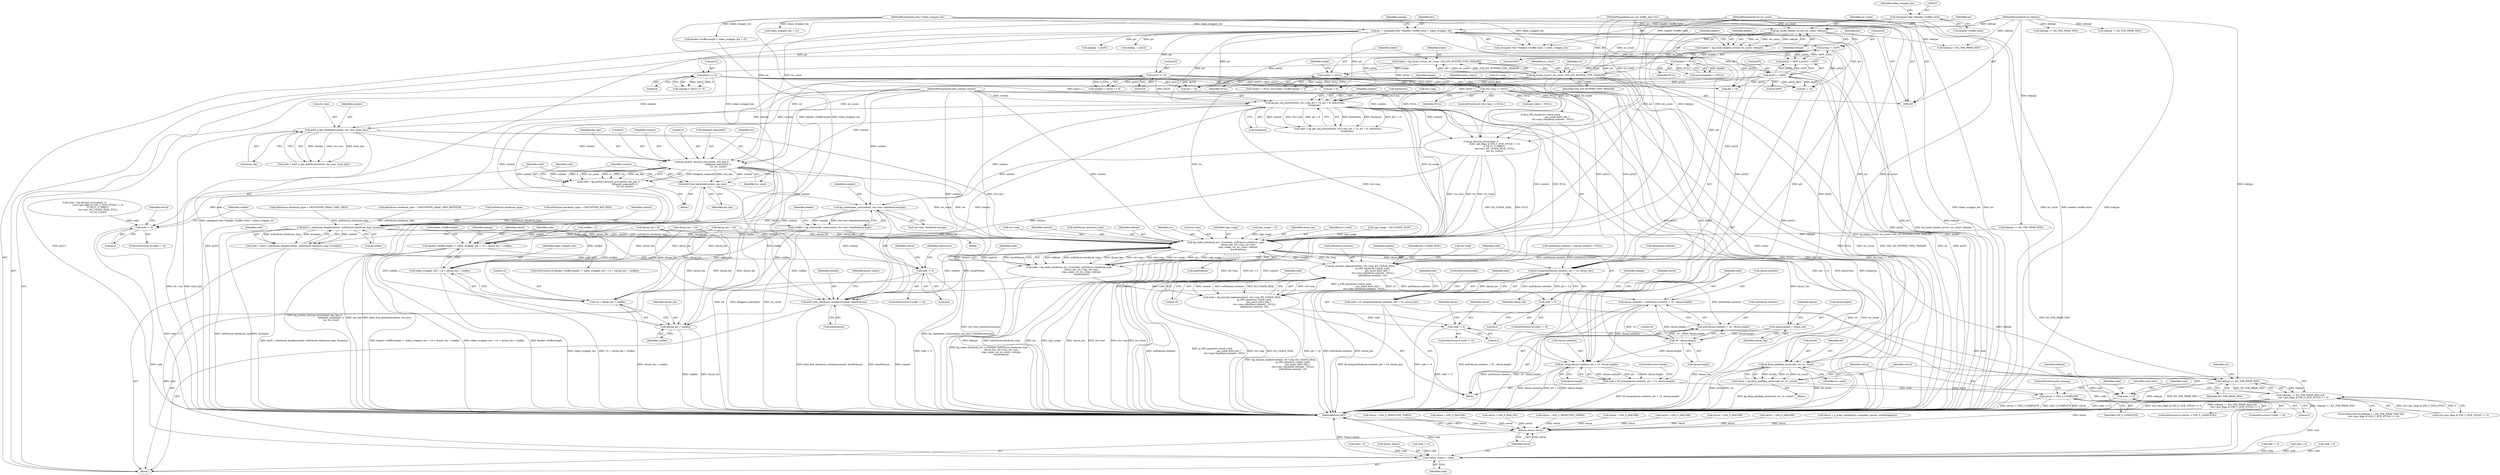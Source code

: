 digraph "0_krb5_e6ae703ae597d798e310368d52b8f38ee11c6a73_0@API" {
"1000498" [label="(Call,kg_arcfour_docrypt_iov(context, enc_key, 0,\n                                              &bigend_seqnum[0], 4,\n                                              iov, iov_count))"];
"1000454" [label="(Call,krb5_k_key_keyblock(context, ctx->enc, &enc_key))"];
"1000403" [label="(Call,kg_get_seq_num(context, ctx->seq, ptr + 14, ptr + 6, &direction,\n                          &seqnum))"];
"1000110" [label="(MethodParameterIn,krb5_context context)"];
"1000200" [label="(Call,ctx->seq == NULL)"];
"1000180" [label="(Call,trailer != NULL)"];
"1000172" [label="(Call,trailer = kg_locate_iov(iov, iov_count, GSS_IOV_BUFFER_TYPE_TRAILER))"];
"1000174" [label="(Call,kg_locate_iov(iov, iov_count, GSS_IOV_BUFFER_TYPE_TRAILER))"];
"1000164" [label="(Call,kg_locate_header_iov(iov, iov_count, toktype))"];
"1000113" [label="(MethodParameterIn,gss_iov_buffer_desc *iov)"];
"1000114" [label="(MethodParameterIn,int iov_count)"];
"1000118" [label="(MethodParameterIn,int toktype)"];
"1000169" [label="(Call,header != NULL)"];
"1000162" [label="(Call,header = kg_locate_header_iov(iov, iov_count, toktype))"];
"1000247" [label="(Call,ptr[1] << 8)"];
"1000229" [label="(Call,ptr = (unsigned char *)header->buffer.value + token_wrapper_len)"];
"1000232" [label="(Call,(unsigned char *)header->buffer.value)"];
"1000115" [label="(MethodParameterIn,size_t token_wrapper_len)"];
"1000259" [label="(Call,ptr[3] << 8)"];
"1000266" [label="(Call,ptr[4] != 0xFF)"];
"1000271" [label="(Call,ptr[5] != 0xFF)"];
"1000496" [label="(Call,code = kg_arcfour_docrypt_iov(context, enc_key, 0,\n                                              &bigend_seqnum[0], 4,\n                                              iov, iov_count))"];
"1000536" [label="(Call,code != 0)"];
"1000848" [label="(Call,*minor_status = code)"];
"1000509" [label="(Call,krb5_free_keyblock(context, enc_key))"];
"1000546" [label="(Call,kg_confounder_size(context, ctx->enc->keyblock.enctype))"];
"1000544" [label="(Call,conflen = kg_confounder_size(context, ctx->enc->keyblock.enctype))"];
"1000556" [label="(Call,header->buffer.length != token_wrapper_len + 14 + cksum_len + conflen)"];
"1000562" [label="(Call,token_wrapper_len + 14 + cksum_len + conflen)"];
"1000564" [label="(Call,14 + cksum_len + conflen)"];
"1000566" [label="(Call,cksum_len + conflen)"];
"1000605" [label="(Call,krb5_c_checksum_length(context, md5cksum.checksum_type, &sumlen))"];
"1000603" [label="(Call,code = krb5_c_checksum_length(context, md5cksum.checksum_type, &sumlen))"];
"1000613" [label="(Call,code != 0)"];
"1000628" [label="(Call,kg_make_checksum_iov_v1(context, md5cksum.checksum_type,\n                                   cksum_len, ctx->seq, ctx->enc,\n                                   sign_usage, iov, iov_count, toktype,\n                                   &md5cksum))"];
"1000626" [label="(Call,code = kg_make_checksum_iov_v1(context, md5cksum.checksum_type,\n                                   cksum_len, ctx->seq, ctx->enc,\n                                   sign_usage, iov, iov_count, toktype,\n                                   &md5cksum))"];
"1000647" [label="(Call,code != 0)"];
"1000662" [label="(Call,kg_encrypt_inplace(context, ctx->seq, KG_USAGE_SEAL,\n                                  (g_OID_equal(ctx->mech_used,\n                                               gss_mech_krb5_old) ?\n                                   ctx->seq->keyblock.contents : NULL),\n                                  md5cksum.contents, 16))"];
"1000660" [label="(Call,code = kg_encrypt_inplace(context, ctx->seq, KG_USAGE_SEAL,\n                                  (g_OID_equal(ctx->mech_used,\n                                               gss_mech_krb5_old) ?\n                                   ctx->seq->keyblock.contents : NULL),\n                                  md5cksum.contents, 16))"];
"1000687" [label="(Call,code != 0)"];
"1000700" [label="(Call,cksum.contents = md5cksum.contents + 16 - cksum.length)"];
"1000715" [label="(Call,k5_bcmp(cksum.contents, ptr + 14, cksum.length))"];
"1000713" [label="(Call,code = k5_bcmp(cksum.contents, ptr + 14, cksum.length))"];
"1000749" [label="(Call,code != 0)"];
"1000704" [label="(Call,md5cksum.contents + 16 - cksum.length)"];
"1000844" [label="(Call,krb5_free_checksum_contents(context, &md5cksum))"];
"1000695" [label="(Call,cksum.length = cksum_len)"];
"1000708" [label="(Call,16 - cksum.length)"];
"1000730" [label="(Call,k5_bcmp(md5cksum.contents, ptr + 14, cksum_len))"];
"1000728" [label="(Call,code = k5_bcmp(md5cksum.contents, ptr + 14, cksum_len))"];
"1000762" [label="(Call,toktype == KG_TOK_WRAP_MSG)"];
"1000761" [label="(Call,toktype == KG_TOK_WRAP_MSG &&\n        (ctx->gss_flags & GSS_C_DCE_STYLE) == 0)"];
"1000775" [label="(Call,kg_fixup_padding_iov(&code, iov, iov_count))"];
"1000773" [label="(Call,retval = kg_fixup_padding_iov(&code, iov, iov_count))"];
"1000781" [label="(Call,retval != GSS_S_COMPLETE)"];
"1000852" [label="(Return,return retval;)"];
"1000204" [label="(Identifier,NULL)"];
"1000546" [label="(Call,kg_confounder_size(context, ctx->enc->keyblock.enctype))"];
"1000170" [label="(Identifier,header)"];
"1000257" [label="(Call,sealalg |= ptr[3] << 8)"];
"1000846" [label="(Call,&md5cksum)"];
"1000581" [label="(Call,md5cksum.checksum_type = CKSUMTYPE_RSA_MD5)"];
"1000696" [label="(Call,cksum.length)"];
"1000641" [label="(Identifier,iov)"];
"1000153" [label="(Call,md5cksum.contents = cksum.contents = NULL)"];
"1000756" [label="(Call,retval = GSS_S_BAD_SIG)"];
"1000180" [label="(Call,trailer != NULL)"];
"1000612" [label="(ControlStructure,if (code != 0))"];
"1000514" [label="(Call,code = kg_decrypt_iov(context, 0,\n                                      ((ctx->gss_flags & GSS_C_DCE_STYLE) != 0),\n                                      0 /*EC*/, 0 /*RRC*/,\n                                      ctx->enc, KG_USAGE_SEAL, NULL,\n                                      iov, iov_count))"];
"1000845" [label="(Identifier,context)"];
"1000765" [label="(Call,(ctx->gss_flags & GSS_C_DCE_STYLE) == 0)"];
"1000176" [label="(Identifier,iov_count)"];
"1000510" [label="(Identifier,context)"];
"1000419" [label="(Call,code != 0)"];
"1000768" [label="(Identifier,ctx)"];
"1000265" [label="(Call,ptr[4] != 0xFF || ptr[5] != 0xFF)"];
"1000637" [label="(Call,ctx->enc)"];
"1000851" [label="(Identifier,code)"];
"1000248" [label="(Call,ptr[1])"];
"1000536" [label="(Call,code != 0)"];
"1000373" [label="(Call,cksum_len = 8)"];
"1000697" [label="(Identifier,cksum)"];
"1000181" [label="(Identifier,trailer)"];
"1000844" [label="(Call,krb5_free_checksum_contents(context, &md5cksum))"];
"1000615" [label="(Literal,0)"];
"1000750" [label="(Identifier,code)"];
"1000507" [label="(Identifier,iov)"];
"1000610" [label="(Call,&sumlen)"];
"1000119" [label="(Block,)"];
"1000740" [label="(Call,code = 0)"];
"1000640" [label="(Identifier,sign_usage)"];
"1000263" [label="(Literal,8)"];
"1000511" [label="(Identifier,enc_key)"];
"1000445" [label="(Block,)"];
"1000613" [label="(Call,code != 0)"];
"1000497" [label="(Identifier,code)"];
"1000385" [label="(Call,cksum_len = 16)"];
"1000570" [label="(Call,retval = GSS_S_DEFECTIVE_TOKEN)"];
"1000266" [label="(Call,ptr[4] != 0xFF)"];
"1000603" [label="(Call,code = krb5_c_checksum_length(context, md5cksum.checksum_type, &sumlen))"];
"1000699" [label="(Identifier,cksum_len)"];
"1000380" [label="(Call,sign_usage = 15)"];
"1000285" [label="(Call,toktype != KG_TOK_WRAP_MSG)"];
"1000133" [label="(Call,conflen = 0)"];
"1000633" [label="(Identifier,cksum_len)"];
"1000213" [label="(Call,header->buffer.length < token_wrapper_len + 22)"];
"1000708" [label="(Call,16 - cksum.length)"];
"1000642" [label="(Identifier,iov_count)"];
"1000853" [label="(Identifier,retval)"];
"1000783" [label="(Identifier,GSS_S_COMPLETE)"];
"1000656" [label="(Identifier,signalg)"];
"1000165" [label="(Identifier,iov)"];
"1000239" [label="(Identifier,token_wrapper_len)"];
"1000555" [label="(ControlStructure,if (header->buffer.length != token_wrapper_len + 14 + cksum_len + conflen))"];
"1000500" [label="(Identifier,enc_key)"];
"1000749" [label="(Call,code != 0)"];
"1000567" [label="(Identifier,cksum_len)"];
"1000686" [label="(ControlStructure,if (code != 0))"];
"1000498" [label="(Call,kg_arcfour_docrypt_iov(context, enc_key, 0,\n                                              &bigend_seqnum[0], 4,\n                                              iov, iov_count))"];
"1000270" [label="(Literal,0xFF)"];
"1000537" [label="(Identifier,code)"];
"1000141" [label="(Call,sign_usage = KG_USAGE_SIGN)"];
"1000251" [label="(Literal,8)"];
"1000772" [label="(Block,)"];
"1000651" [label="(Call,retval = GSS_S_FAILURE)"];
"1000779" [label="(Identifier,iov_count)"];
"1000414" [label="(Call,&direction)"];
"1000216" [label="(Identifier,header)"];
"1000219" [label="(Call,token_wrapper_len + 22)"];
"1000562" [label="(Call,token_wrapper_len + 14 + cksum_len + conflen)"];
"1000710" [label="(Call,cksum.length)"];
"1000626" [label="(Call,code = kg_make_checksum_iov_v1(context, md5cksum.checksum_type,\n                                   cksum_len, ctx->seq, ctx->enc,\n                                   sign_usage, iov, iov_count, toktype,\n                                   &md5cksum))"];
"1000430" [label="(Call,toktype == KG_TOK_WRAP_MSG)"];
"1000623" [label="(Identifier,md5cksum)"];
"1000177" [label="(Identifier,GSS_IOV_BUFFER_TYPE_TRAILER)"];
"1000617" [label="(Call,retval = GSS_S_FAILURE)"];
"1000649" [label="(Literal,0)"];
"1000267" [label="(Call,ptr[4])"];
"1000691" [label="(Call,retval = GSS_S_FAILURE)"];
"1000456" [label="(Call,ctx->enc)"];
"1000784" [label="(ControlStructure,goto cleanup;)"];
"1000762" [label="(Call,toktype == KG_TOK_WRAP_MSG)"];
"1000404" [label="(Identifier,context)"];
"1000606" [label="(Identifier,context)"];
"1000540" [label="(Call,retval = GSS_S_FAILURE)"];
"1000544" [label="(Call,conflen = kg_confounder_size(context, ctx->enc->keyblock.enctype))"];
"1000754" [label="(Identifier,code)"];
"1000167" [label="(Identifier,toktype)"];
"1000688" [label="(Identifier,code)"];
"1000565" [label="(Literal,14)"];
"1000833" [label="(Call,retval = g_order_check(&ctx->seqstate, (gssint_uint64)seqnum))"];
"1000199" [label="(ControlStructure,if (ctx->seq == NULL))"];
"1000541" [label="(Identifier,retval)"];
"1000830" [label="(Call,code = 0)"];
"1000459" [label="(Call,&enc_key)"];
"1000667" [label="(Identifier,KG_USAGE_SEAL)"];
"1000548" [label="(Call,ctx->enc->keyblock.enctype)"];
"1000408" [label="(Call,ptr + 14)"];
"1000545" [label="(Identifier,conflen)"];
"1000563" [label="(Identifier,token_wrapper_len)"];
"1000501" [label="(Literal,0)"];
"1000403" [label="(Call,kg_get_seq_num(context, ctx->seq, ptr + 14, ptr + 6, &direction,\n                          &seqnum))"];
"1000646" [label="(ControlStructure,if (code != 0))"];
"1000652" [label="(Identifier,retval)"];
"1000700" [label="(Call,cksum.contents = md5cksum.contents + 16 - cksum.length)"];
"1000416" [label="(Call,&seqnum)"];
"1000761" [label="(Call,toktype == KG_TOK_WRAP_MSG &&\n        (ctx->gss_flags & GSS_C_DCE_STYLE) == 0)"];
"1000662" [label="(Call,kg_encrypt_inplace(context, ctx->seq, KG_USAGE_SEAL,\n                                  (g_OID_equal(ctx->mech_used,\n                                               gss_mech_krb5_old) ?\n                                   ctx->seq->keyblock.contents : NULL),\n                                  md5cksum.contents, 16))"];
"1000499" [label="(Identifier,context)"];
"1000208" [label="(Identifier,minor_status)"];
"1000171" [label="(Identifier,NULL)"];
"1000230" [label="(Identifier,ptr)"];
"1000787" [label="(Identifier,conf_state)"];
"1000605" [label="(Call,krb5_c_checksum_length(context, md5cksum.checksum_type, &sumlen))"];
"1000175" [label="(Identifier,iov)"];
"1000166" [label="(Identifier,iov_count)"];
"1000247" [label="(Call,ptr[1] << 8)"];
"1000634" [label="(Call,ctx->seq)"];
"1000664" [label="(Call,ctx->seq)"];
"1000174" [label="(Call,kg_locate_iov(iov, iov_count, GSS_IOV_BUFFER_TYPE_TRAILER))"];
"1000568" [label="(Identifier,conflen)"];
"1000628" [label="(Call,kg_make_checksum_iov_v1(context, md5cksum.checksum_type,\n                                   cksum_len, ctx->seq, ctx->enc,\n                                   sign_usage, iov, iov_count, toktype,\n                                   &md5cksum))"];
"1000689" [label="(Literal,0)"];
"1000714" [label="(Identifier,code)"];
"1000496" [label="(Call,code = kg_arcfour_docrypt_iov(context, enc_key, 0,\n                                              &bigend_seqnum[0], 4,\n                                              iov, iov_count))"];
"1000538" [label="(Literal,0)"];
"1000685" [label="(Literal,16)"];
"1000234" [label="(Call,header->buffer.value)"];
"1000850" [label="(Identifier,minor_status)"];
"1000614" [label="(Identifier,code)"];
"1000182" [label="(Identifier,NULL)"];
"1000753" [label="(Call,code = 0)"];
"1000774" [label="(Identifier,retval)"];
"1000595" [label="(Call,md5cksum.checksum_type = CKSUMTYPE_HMAC_SHA1_DES3)"];
"1000786" [label="(Call,conf_state != NULL)"];
"1000722" [label="(Call,cksum.length)"];
"1000179" [label="(Call,trailer != NULL && trailer->buffer.length != 0)"];
"1000782" [label="(Identifier,retval)"];
"1000854" [label="(MethodReturn,RET)"];
"1000715" [label="(Call,k5_bcmp(cksum.contents, ptr + 14, cksum.length))"];
"1000557" [label="(Call,header->buffer.length)"];
"1000629" [label="(Identifier,context)"];
"1000433" [label="(Block,)"];
"1000695" [label="(Call,cksum.length = cksum_len)"];
"1000241" [label="(Identifier,signalg)"];
"1000454" [label="(Call,krb5_k_key_keyblock(context, ctx->enc, &enc_key))"];
"1000240" [label="(Call,signalg  = ptr[0])"];
"1000738" [label="(ControlStructure,break;)"];
"1000401" [label="(Call,code = kg_get_seq_num(context, ctx->seq, ptr + 14, ptr + 6, &direction,\n                          &seqnum))"];
"1000405" [label="(Call,ctx->seq)"];
"1000110" [label="(MethodParameterIn,krb5_context context)"];
"1000260" [label="(Call,ptr[3])"];
"1000588" [label="(Call,md5cksum.checksum_type = CKSUMTYPE_HMAC_MD5_ARCFOUR)"];
"1000162" [label="(Call,header = kg_locate_header_iov(iov, iov_count, toktype))"];
"1000764" [label="(Identifier,KG_TOK_WRAP_MSG)"];
"1000607" [label="(Call,md5cksum.checksum_type)"];
"1000113" [label="(MethodParameterIn,gss_iov_buffer_desc *iov)"];
"1000231" [label="(Call,(unsigned char *)header->buffer.value + token_wrapper_len)"];
"1000508" [label="(Identifier,iov_count)"];
"1000169" [label="(Call,header != NULL)"];
"1000630" [label="(Call,md5cksum.checksum_type)"];
"1000455" [label="(Identifier,context)"];
"1000849" [label="(Call,*minor_status)"];
"1000115" [label="(MethodParameterIn,size_t token_wrapper_len)"];
"1000682" [label="(Call,md5cksum.contents)"];
"1000725" [label="(ControlStructure,break;)"];
"1000663" [label="(Identifier,context)"];
"1000566" [label="(Call,cksum_len + conflen)"];
"1000575" [label="(Identifier,signalg)"];
"1000748" [label="(ControlStructure,if (code != 0))"];
"1000713" [label="(Call,code = k5_bcmp(cksum.contents, ptr + 14, cksum.length))"];
"1000186" [label="(Identifier,trailer)"];
"1000692" [label="(Identifier,retval)"];
"1000547" [label="(Identifier,context)"];
"1000729" [label="(Identifier,code)"];
"1000232" [label="(Call,(unsigned char *)header->buffer.value)"];
"1000660" [label="(Call,code = kg_encrypt_inplace(context, ctx->seq, KG_USAGE_SEAL,\n                                  (g_OID_equal(ctx->mech_used,\n                                               gss_mech_krb5_old) ?\n                                   ctx->seq->keyblock.contents : NULL),\n                                  md5cksum.contents, 16))"];
"1000730" [label="(Call,k5_bcmp(md5cksum.contents, ptr + 14, cksum_len))"];
"1000164" [label="(Call,kg_locate_header_iov(iov, iov_count, toktype))"];
"1000763" [label="(Identifier,toktype)"];
"1000781" [label="(Call,retval != GSS_S_COMPLETE)"];
"1000556" [label="(Call,header->buffer.length != token_wrapper_len + 14 + cksum_len + conflen)"];
"1000743" [label="(Call,retval = GSS_S_DEFECTIVE_TOKEN)"];
"1000535" [label="(ControlStructure,if (code != 0))"];
"1000701" [label="(Call,cksum.contents)"];
"1000275" [label="(Literal,0xFF)"];
"1000229" [label="(Call,ptr = (unsigned char *)header->buffer.value + token_wrapper_len)"];
"1000506" [label="(Literal,4)"];
"1000273" [label="(Identifier,ptr)"];
"1000201" [label="(Call,ctx->seq)"];
"1000163" [label="(Identifier,header)"];
"1000559" [label="(Identifier,header)"];
"1000618" [label="(Identifier,retval)"];
"1000627" [label="(Identifier,code)"];
"1000716" [label="(Call,cksum.contents)"];
"1000760" [label="(ControlStructure,if (toktype == KG_TOK_WRAP_MSG &&\n        (ctx->gss_flags & GSS_C_DCE_STYLE) == 0))"];
"1000773" [label="(Call,retval = kg_fixup_padding_iov(&code, iov, iov_count))"];
"1000657" [label="(Block,)"];
"1000173" [label="(Identifier,trailer)"];
"1000245" [label="(Call,signalg |= ptr[1] << 8)"];
"1000776" [label="(Call,&code)"];
"1000734" [label="(Call,ptr + 14)"];
"1000516" [label="(Call,kg_decrypt_iov(context, 0,\n                                      ((ctx->gss_flags & GSS_C_DCE_STYLE) != 0),\n                                      0 /*EC*/, 0 /*RRC*/,\n                                      ctx->enc, KG_USAGE_SEAL, NULL,\n                                      iov, iov_count))"];
"1000272" [label="(Call,ptr[5])"];
"1000271" [label="(Call,ptr[5] != 0xFF)"];
"1000300" [label="(Call,toktype == KG_TOK_WRAP_MSG)"];
"1000462" [label="(Call,code != 0)"];
"1000114" [label="(MethodParameterIn,int iov_count)"];
"1000647" [label="(Call,code != 0)"];
"1000390" [label="(Call,cksum_len = 20)"];
"1000644" [label="(Call,&md5cksum)"];
"1000702" [label="(Identifier,cksum)"];
"1000852" [label="(Return,return retval;)"];
"1000200" [label="(Call,ctx->seq == NULL)"];
"1000719" [label="(Call,ptr + 14)"];
"1000643" [label="(Identifier,toktype)"];
"1000737" [label="(Identifier,cksum_len)"];
"1000661" [label="(Identifier,code)"];
"1000731" [label="(Call,md5cksum.contents)"];
"1000778" [label="(Identifier,iov)"];
"1000751" [label="(Literal,0)"];
"1000775" [label="(Call,kg_fixup_padding_iov(&code, iov, iov_count))"];
"1000377" [label="(Call,toktype != KG_TOK_WRAP_MSG)"];
"1000704" [label="(Call,md5cksum.contents + 16 - cksum.length)"];
"1000466" [label="(Call,retval = GSS_S_FAILURE)"];
"1000705" [label="(Call,md5cksum.contents)"];
"1000502" [label="(Call,&bigend_seqnum[0])"];
"1000259" [label="(Call,ptr[3] << 8)"];
"1000411" [label="(Call,ptr + 6)"];
"1000452" [label="(Call,code = krb5_k_key_keyblock(context, ctx->enc, &enc_key))"];
"1000252" [label="(Call,sealalg  = ptr[2])"];
"1000728" [label="(Call,code = k5_bcmp(md5cksum.contents, ptr + 14, cksum_len))"];
"1000668" [label="(Call,g_OID_equal(ctx->mech_used,\n                                               gss_mech_krb5_old) ?\n                                   ctx->seq->keyblock.contents : NULL)"];
"1000709" [label="(Literal,16)"];
"1000509" [label="(Call,krb5_free_keyblock(context, enc_key))"];
"1000848" [label="(Call,*minor_status = code)"];
"1000648" [label="(Identifier,code)"];
"1000604" [label="(Identifier,code)"];
"1000564" [label="(Call,14 + cksum_len + conflen)"];
"1000687" [label="(Call,code != 0)"];
"1000168" [label="(Call,assert(header != NULL))"];
"1000571" [label="(Identifier,retval)"];
"1000172" [label="(Call,trailer = kg_locate_iov(iov, iov_count, GSS_IOV_BUFFER_TYPE_TRAILER))"];
"1000118" [label="(MethodParameterIn,int toktype)"];
"1000780" [label="(ControlStructure,if (retval != GSS_S_COMPLETE))"];
"1000498" -> "1000496"  [label="AST: "];
"1000498" -> "1000508"  [label="CFG: "];
"1000499" -> "1000498"  [label="AST: "];
"1000500" -> "1000498"  [label="AST: "];
"1000501" -> "1000498"  [label="AST: "];
"1000502" -> "1000498"  [label="AST: "];
"1000506" -> "1000498"  [label="AST: "];
"1000507" -> "1000498"  [label="AST: "];
"1000508" -> "1000498"  [label="AST: "];
"1000496" -> "1000498"  [label="CFG: "];
"1000498" -> "1000854"  [label="DDG: iov"];
"1000498" -> "1000854"  [label="DDG: &bigend_seqnum[0]"];
"1000498" -> "1000854"  [label="DDG: iov_count"];
"1000498" -> "1000496"  [label="DDG: &bigend_seqnum[0]"];
"1000498" -> "1000496"  [label="DDG: context"];
"1000498" -> "1000496"  [label="DDG: 4"];
"1000498" -> "1000496"  [label="DDG: iov_count"];
"1000498" -> "1000496"  [label="DDG: 0"];
"1000498" -> "1000496"  [label="DDG: iov"];
"1000498" -> "1000496"  [label="DDG: enc_key"];
"1000454" -> "1000498"  [label="DDG: context"];
"1000110" -> "1000498"  [label="DDG: context"];
"1000174" -> "1000498"  [label="DDG: iov"];
"1000174" -> "1000498"  [label="DDG: iov_count"];
"1000113" -> "1000498"  [label="DDG: iov"];
"1000114" -> "1000498"  [label="DDG: iov_count"];
"1000498" -> "1000509"  [label="DDG: context"];
"1000498" -> "1000509"  [label="DDG: enc_key"];
"1000498" -> "1000628"  [label="DDG: iov"];
"1000498" -> "1000628"  [label="DDG: iov_count"];
"1000454" -> "1000452"  [label="AST: "];
"1000454" -> "1000459"  [label="CFG: "];
"1000455" -> "1000454"  [label="AST: "];
"1000456" -> "1000454"  [label="AST: "];
"1000459" -> "1000454"  [label="AST: "];
"1000452" -> "1000454"  [label="CFG: "];
"1000454" -> "1000854"  [label="DDG: &enc_key"];
"1000454" -> "1000854"  [label="DDG: ctx->enc"];
"1000454" -> "1000452"  [label="DDG: context"];
"1000454" -> "1000452"  [label="DDG: ctx->enc"];
"1000454" -> "1000452"  [label="DDG: &enc_key"];
"1000403" -> "1000454"  [label="DDG: context"];
"1000110" -> "1000454"  [label="DDG: context"];
"1000454" -> "1000628"  [label="DDG: ctx->enc"];
"1000454" -> "1000844"  [label="DDG: context"];
"1000403" -> "1000401"  [label="AST: "];
"1000403" -> "1000416"  [label="CFG: "];
"1000404" -> "1000403"  [label="AST: "];
"1000405" -> "1000403"  [label="AST: "];
"1000408" -> "1000403"  [label="AST: "];
"1000411" -> "1000403"  [label="AST: "];
"1000414" -> "1000403"  [label="AST: "];
"1000416" -> "1000403"  [label="AST: "];
"1000401" -> "1000403"  [label="CFG: "];
"1000403" -> "1000854"  [label="DDG: ctx->seq"];
"1000403" -> "1000854"  [label="DDG: ptr + 6"];
"1000403" -> "1000854"  [label="DDG: context"];
"1000403" -> "1000854"  [label="DDG: ptr + 14"];
"1000403" -> "1000854"  [label="DDG: &direction"];
"1000403" -> "1000854"  [label="DDG: &seqnum"];
"1000403" -> "1000401"  [label="DDG: &direction"];
"1000403" -> "1000401"  [label="DDG: &seqnum"];
"1000403" -> "1000401"  [label="DDG: ptr + 14"];
"1000403" -> "1000401"  [label="DDG: context"];
"1000403" -> "1000401"  [label="DDG: ctx->seq"];
"1000403" -> "1000401"  [label="DDG: ptr + 6"];
"1000110" -> "1000403"  [label="DDG: context"];
"1000200" -> "1000403"  [label="DDG: ctx->seq"];
"1000247" -> "1000403"  [label="DDG: ptr[1]"];
"1000259" -> "1000403"  [label="DDG: ptr[3]"];
"1000266" -> "1000403"  [label="DDG: ptr[4]"];
"1000271" -> "1000403"  [label="DDG: ptr[5]"];
"1000229" -> "1000403"  [label="DDG: ptr"];
"1000403" -> "1000516"  [label="DDG: context"];
"1000403" -> "1000546"  [label="DDG: context"];
"1000403" -> "1000605"  [label="DDG: context"];
"1000403" -> "1000628"  [label="DDG: ctx->seq"];
"1000403" -> "1000844"  [label="DDG: context"];
"1000110" -> "1000109"  [label="AST: "];
"1000110" -> "1000854"  [label="DDG: context"];
"1000110" -> "1000509"  [label="DDG: context"];
"1000110" -> "1000516"  [label="DDG: context"];
"1000110" -> "1000546"  [label="DDG: context"];
"1000110" -> "1000605"  [label="DDG: context"];
"1000110" -> "1000628"  [label="DDG: context"];
"1000110" -> "1000662"  [label="DDG: context"];
"1000110" -> "1000844"  [label="DDG: context"];
"1000200" -> "1000199"  [label="AST: "];
"1000200" -> "1000204"  [label="CFG: "];
"1000201" -> "1000200"  [label="AST: "];
"1000204" -> "1000200"  [label="AST: "];
"1000208" -> "1000200"  [label="CFG: "];
"1000216" -> "1000200"  [label="CFG: "];
"1000200" -> "1000854"  [label="DDG: ctx->seq"];
"1000200" -> "1000854"  [label="DDG: ctx->seq == NULL"];
"1000200" -> "1000854"  [label="DDG: NULL"];
"1000180" -> "1000200"  [label="DDG: NULL"];
"1000200" -> "1000516"  [label="DDG: NULL"];
"1000200" -> "1000662"  [label="DDG: NULL"];
"1000200" -> "1000668"  [label="DDG: NULL"];
"1000200" -> "1000786"  [label="DDG: NULL"];
"1000180" -> "1000179"  [label="AST: "];
"1000180" -> "1000182"  [label="CFG: "];
"1000181" -> "1000180"  [label="AST: "];
"1000182" -> "1000180"  [label="AST: "];
"1000186" -> "1000180"  [label="CFG: "];
"1000179" -> "1000180"  [label="CFG: "];
"1000180" -> "1000854"  [label="DDG: NULL"];
"1000180" -> "1000854"  [label="DDG: trailer"];
"1000180" -> "1000179"  [label="DDG: trailer"];
"1000180" -> "1000179"  [label="DDG: NULL"];
"1000172" -> "1000180"  [label="DDG: trailer"];
"1000169" -> "1000180"  [label="DDG: NULL"];
"1000172" -> "1000119"  [label="AST: "];
"1000172" -> "1000174"  [label="CFG: "];
"1000173" -> "1000172"  [label="AST: "];
"1000174" -> "1000172"  [label="AST: "];
"1000181" -> "1000172"  [label="CFG: "];
"1000172" -> "1000854"  [label="DDG: kg_locate_iov(iov, iov_count, GSS_IOV_BUFFER_TYPE_TRAILER)"];
"1000174" -> "1000172"  [label="DDG: iov"];
"1000174" -> "1000172"  [label="DDG: iov_count"];
"1000174" -> "1000172"  [label="DDG: GSS_IOV_BUFFER_TYPE_TRAILER"];
"1000174" -> "1000177"  [label="CFG: "];
"1000175" -> "1000174"  [label="AST: "];
"1000176" -> "1000174"  [label="AST: "];
"1000177" -> "1000174"  [label="AST: "];
"1000174" -> "1000854"  [label="DDG: iov_count"];
"1000174" -> "1000854"  [label="DDG: GSS_IOV_BUFFER_TYPE_TRAILER"];
"1000174" -> "1000854"  [label="DDG: iov"];
"1000164" -> "1000174"  [label="DDG: iov"];
"1000164" -> "1000174"  [label="DDG: iov_count"];
"1000113" -> "1000174"  [label="DDG: iov"];
"1000114" -> "1000174"  [label="DDG: iov_count"];
"1000174" -> "1000516"  [label="DDG: iov"];
"1000174" -> "1000516"  [label="DDG: iov_count"];
"1000174" -> "1000628"  [label="DDG: iov"];
"1000174" -> "1000628"  [label="DDG: iov_count"];
"1000164" -> "1000162"  [label="AST: "];
"1000164" -> "1000167"  [label="CFG: "];
"1000165" -> "1000164"  [label="AST: "];
"1000166" -> "1000164"  [label="AST: "];
"1000167" -> "1000164"  [label="AST: "];
"1000162" -> "1000164"  [label="CFG: "];
"1000164" -> "1000854"  [label="DDG: toktype"];
"1000164" -> "1000162"  [label="DDG: iov"];
"1000164" -> "1000162"  [label="DDG: iov_count"];
"1000164" -> "1000162"  [label="DDG: toktype"];
"1000113" -> "1000164"  [label="DDG: iov"];
"1000114" -> "1000164"  [label="DDG: iov_count"];
"1000118" -> "1000164"  [label="DDG: toktype"];
"1000164" -> "1000285"  [label="DDG: toktype"];
"1000113" -> "1000109"  [label="AST: "];
"1000113" -> "1000854"  [label="DDG: iov"];
"1000113" -> "1000516"  [label="DDG: iov"];
"1000113" -> "1000628"  [label="DDG: iov"];
"1000113" -> "1000775"  [label="DDG: iov"];
"1000114" -> "1000109"  [label="AST: "];
"1000114" -> "1000854"  [label="DDG: iov_count"];
"1000114" -> "1000516"  [label="DDG: iov_count"];
"1000114" -> "1000628"  [label="DDG: iov_count"];
"1000114" -> "1000775"  [label="DDG: iov_count"];
"1000118" -> "1000109"  [label="AST: "];
"1000118" -> "1000854"  [label="DDG: toktype"];
"1000118" -> "1000285"  [label="DDG: toktype"];
"1000118" -> "1000300"  [label="DDG: toktype"];
"1000118" -> "1000377"  [label="DDG: toktype"];
"1000118" -> "1000430"  [label="DDG: toktype"];
"1000118" -> "1000628"  [label="DDG: toktype"];
"1000118" -> "1000762"  [label="DDG: toktype"];
"1000169" -> "1000168"  [label="AST: "];
"1000169" -> "1000171"  [label="CFG: "];
"1000170" -> "1000169"  [label="AST: "];
"1000171" -> "1000169"  [label="AST: "];
"1000168" -> "1000169"  [label="CFG: "];
"1000169" -> "1000854"  [label="DDG: header"];
"1000169" -> "1000168"  [label="DDG: header"];
"1000169" -> "1000168"  [label="DDG: NULL"];
"1000162" -> "1000169"  [label="DDG: header"];
"1000162" -> "1000119"  [label="AST: "];
"1000163" -> "1000162"  [label="AST: "];
"1000170" -> "1000162"  [label="CFG: "];
"1000162" -> "1000854"  [label="DDG: kg_locate_header_iov(iov, iov_count, toktype)"];
"1000247" -> "1000245"  [label="AST: "];
"1000247" -> "1000251"  [label="CFG: "];
"1000248" -> "1000247"  [label="AST: "];
"1000251" -> "1000247"  [label="AST: "];
"1000245" -> "1000247"  [label="CFG: "];
"1000247" -> "1000854"  [label="DDG: ptr[1]"];
"1000247" -> "1000245"  [label="DDG: ptr[1]"];
"1000247" -> "1000245"  [label="DDG: 8"];
"1000229" -> "1000247"  [label="DDG: ptr"];
"1000247" -> "1000408"  [label="DDG: ptr[1]"];
"1000247" -> "1000411"  [label="DDG: ptr[1]"];
"1000247" -> "1000715"  [label="DDG: ptr[1]"];
"1000247" -> "1000719"  [label="DDG: ptr[1]"];
"1000247" -> "1000730"  [label="DDG: ptr[1]"];
"1000247" -> "1000734"  [label="DDG: ptr[1]"];
"1000229" -> "1000119"  [label="AST: "];
"1000229" -> "1000231"  [label="CFG: "];
"1000230" -> "1000229"  [label="AST: "];
"1000231" -> "1000229"  [label="AST: "];
"1000241" -> "1000229"  [label="CFG: "];
"1000229" -> "1000854"  [label="DDG: (unsigned char *)header->buffer.value + token_wrapper_len"];
"1000229" -> "1000854"  [label="DDG: ptr"];
"1000232" -> "1000229"  [label="DDG: header->buffer.value"];
"1000115" -> "1000229"  [label="DDG: token_wrapper_len"];
"1000229" -> "1000240"  [label="DDG: ptr"];
"1000229" -> "1000252"  [label="DDG: ptr"];
"1000229" -> "1000259"  [label="DDG: ptr"];
"1000229" -> "1000266"  [label="DDG: ptr"];
"1000229" -> "1000271"  [label="DDG: ptr"];
"1000229" -> "1000408"  [label="DDG: ptr"];
"1000229" -> "1000411"  [label="DDG: ptr"];
"1000229" -> "1000715"  [label="DDG: ptr"];
"1000229" -> "1000719"  [label="DDG: ptr"];
"1000229" -> "1000730"  [label="DDG: ptr"];
"1000229" -> "1000734"  [label="DDG: ptr"];
"1000232" -> "1000231"  [label="AST: "];
"1000232" -> "1000234"  [label="CFG: "];
"1000233" -> "1000232"  [label="AST: "];
"1000234" -> "1000232"  [label="AST: "];
"1000239" -> "1000232"  [label="CFG: "];
"1000232" -> "1000854"  [label="DDG: header->buffer.value"];
"1000232" -> "1000231"  [label="DDG: header->buffer.value"];
"1000115" -> "1000109"  [label="AST: "];
"1000115" -> "1000854"  [label="DDG: token_wrapper_len"];
"1000115" -> "1000213"  [label="DDG: token_wrapper_len"];
"1000115" -> "1000219"  [label="DDG: token_wrapper_len"];
"1000115" -> "1000231"  [label="DDG: token_wrapper_len"];
"1000115" -> "1000556"  [label="DDG: token_wrapper_len"];
"1000115" -> "1000562"  [label="DDG: token_wrapper_len"];
"1000259" -> "1000257"  [label="AST: "];
"1000259" -> "1000263"  [label="CFG: "];
"1000260" -> "1000259"  [label="AST: "];
"1000263" -> "1000259"  [label="AST: "];
"1000257" -> "1000259"  [label="CFG: "];
"1000259" -> "1000854"  [label="DDG: ptr[3]"];
"1000259" -> "1000257"  [label="DDG: ptr[3]"];
"1000259" -> "1000257"  [label="DDG: 8"];
"1000259" -> "1000408"  [label="DDG: ptr[3]"];
"1000259" -> "1000411"  [label="DDG: ptr[3]"];
"1000259" -> "1000715"  [label="DDG: ptr[3]"];
"1000259" -> "1000719"  [label="DDG: ptr[3]"];
"1000259" -> "1000730"  [label="DDG: ptr[3]"];
"1000259" -> "1000734"  [label="DDG: ptr[3]"];
"1000266" -> "1000265"  [label="AST: "];
"1000266" -> "1000270"  [label="CFG: "];
"1000267" -> "1000266"  [label="AST: "];
"1000270" -> "1000266"  [label="AST: "];
"1000273" -> "1000266"  [label="CFG: "];
"1000265" -> "1000266"  [label="CFG: "];
"1000266" -> "1000854"  [label="DDG: ptr[4]"];
"1000266" -> "1000265"  [label="DDG: ptr[4]"];
"1000266" -> "1000265"  [label="DDG: 0xFF"];
"1000266" -> "1000408"  [label="DDG: ptr[4]"];
"1000266" -> "1000411"  [label="DDG: ptr[4]"];
"1000266" -> "1000715"  [label="DDG: ptr[4]"];
"1000266" -> "1000719"  [label="DDG: ptr[4]"];
"1000266" -> "1000730"  [label="DDG: ptr[4]"];
"1000266" -> "1000734"  [label="DDG: ptr[4]"];
"1000271" -> "1000265"  [label="AST: "];
"1000271" -> "1000275"  [label="CFG: "];
"1000272" -> "1000271"  [label="AST: "];
"1000275" -> "1000271"  [label="AST: "];
"1000265" -> "1000271"  [label="CFG: "];
"1000271" -> "1000854"  [label="DDG: ptr[5]"];
"1000271" -> "1000265"  [label="DDG: ptr[5]"];
"1000271" -> "1000265"  [label="DDG: 0xFF"];
"1000271" -> "1000408"  [label="DDG: ptr[5]"];
"1000271" -> "1000411"  [label="DDG: ptr[5]"];
"1000271" -> "1000715"  [label="DDG: ptr[5]"];
"1000271" -> "1000719"  [label="DDG: ptr[5]"];
"1000271" -> "1000730"  [label="DDG: ptr[5]"];
"1000271" -> "1000734"  [label="DDG: ptr[5]"];
"1000496" -> "1000445"  [label="AST: "];
"1000497" -> "1000496"  [label="AST: "];
"1000510" -> "1000496"  [label="CFG: "];
"1000496" -> "1000854"  [label="DDG: kg_arcfour_docrypt_iov(context, enc_key, 0,\n                                              &bigend_seqnum[0], 4,\n                                              iov, iov_count)"];
"1000496" -> "1000536"  [label="DDG: code"];
"1000536" -> "1000535"  [label="AST: "];
"1000536" -> "1000538"  [label="CFG: "];
"1000537" -> "1000536"  [label="AST: "];
"1000538" -> "1000536"  [label="AST: "];
"1000541" -> "1000536"  [label="CFG: "];
"1000545" -> "1000536"  [label="CFG: "];
"1000536" -> "1000854"  [label="DDG: code != 0"];
"1000514" -> "1000536"  [label="DDG: code"];
"1000536" -> "1000848"  [label="DDG: code"];
"1000848" -> "1000119"  [label="AST: "];
"1000848" -> "1000851"  [label="CFG: "];
"1000849" -> "1000848"  [label="AST: "];
"1000851" -> "1000848"  [label="AST: "];
"1000853" -> "1000848"  [label="CFG: "];
"1000848" -> "1000854"  [label="DDG: code"];
"1000848" -> "1000854"  [label="DDG: *minor_status"];
"1000613" -> "1000848"  [label="DDG: code"];
"1000753" -> "1000848"  [label="DDG: code"];
"1000462" -> "1000848"  [label="DDG: code"];
"1000749" -> "1000848"  [label="DDG: code"];
"1000419" -> "1000848"  [label="DDG: code"];
"1000647" -> "1000848"  [label="DDG: code"];
"1000740" -> "1000848"  [label="DDG: code"];
"1000687" -> "1000848"  [label="DDG: code"];
"1000830" -> "1000848"  [label="DDG: code"];
"1000509" -> "1000445"  [label="AST: "];
"1000509" -> "1000511"  [label="CFG: "];
"1000510" -> "1000509"  [label="AST: "];
"1000511" -> "1000509"  [label="AST: "];
"1000537" -> "1000509"  [label="CFG: "];
"1000509" -> "1000854"  [label="DDG: krb5_free_keyblock(context, enc_key)"];
"1000509" -> "1000854"  [label="DDG: enc_key"];
"1000509" -> "1000546"  [label="DDG: context"];
"1000509" -> "1000844"  [label="DDG: context"];
"1000546" -> "1000544"  [label="AST: "];
"1000546" -> "1000548"  [label="CFG: "];
"1000547" -> "1000546"  [label="AST: "];
"1000548" -> "1000546"  [label="AST: "];
"1000544" -> "1000546"  [label="CFG: "];
"1000546" -> "1000854"  [label="DDG: ctx->enc->keyblock.enctype"];
"1000546" -> "1000544"  [label="DDG: context"];
"1000546" -> "1000544"  [label="DDG: ctx->enc->keyblock.enctype"];
"1000516" -> "1000546"  [label="DDG: context"];
"1000546" -> "1000605"  [label="DDG: context"];
"1000546" -> "1000844"  [label="DDG: context"];
"1000544" -> "1000433"  [label="AST: "];
"1000545" -> "1000544"  [label="AST: "];
"1000559" -> "1000544"  [label="CFG: "];
"1000544" -> "1000854"  [label="DDG: kg_confounder_size(context, ctx->enc->keyblock.enctype)"];
"1000544" -> "1000556"  [label="DDG: conflen"];
"1000544" -> "1000562"  [label="DDG: conflen"];
"1000544" -> "1000564"  [label="DDG: conflen"];
"1000544" -> "1000566"  [label="DDG: conflen"];
"1000556" -> "1000555"  [label="AST: "];
"1000556" -> "1000562"  [label="CFG: "];
"1000557" -> "1000556"  [label="AST: "];
"1000562" -> "1000556"  [label="AST: "];
"1000571" -> "1000556"  [label="CFG: "];
"1000575" -> "1000556"  [label="CFG: "];
"1000556" -> "1000854"  [label="DDG: token_wrapper_len + 14 + cksum_len + conflen"];
"1000556" -> "1000854"  [label="DDG: header->buffer.length"];
"1000556" -> "1000854"  [label="DDG: header->buffer.length != token_wrapper_len + 14 + cksum_len + conflen"];
"1000213" -> "1000556"  [label="DDG: header->buffer.length"];
"1000390" -> "1000556"  [label="DDG: cksum_len"];
"1000385" -> "1000556"  [label="DDG: cksum_len"];
"1000373" -> "1000556"  [label="DDG: cksum_len"];
"1000133" -> "1000556"  [label="DDG: conflen"];
"1000562" -> "1000564"  [label="CFG: "];
"1000563" -> "1000562"  [label="AST: "];
"1000564" -> "1000562"  [label="AST: "];
"1000562" -> "1000854"  [label="DDG: token_wrapper_len"];
"1000562" -> "1000854"  [label="DDG: 14 + cksum_len + conflen"];
"1000390" -> "1000562"  [label="DDG: cksum_len"];
"1000385" -> "1000562"  [label="DDG: cksum_len"];
"1000373" -> "1000562"  [label="DDG: cksum_len"];
"1000133" -> "1000562"  [label="DDG: conflen"];
"1000564" -> "1000566"  [label="CFG: "];
"1000565" -> "1000564"  [label="AST: "];
"1000566" -> "1000564"  [label="AST: "];
"1000564" -> "1000854"  [label="DDG: cksum_len + conflen"];
"1000390" -> "1000564"  [label="DDG: cksum_len"];
"1000385" -> "1000564"  [label="DDG: cksum_len"];
"1000373" -> "1000564"  [label="DDG: cksum_len"];
"1000133" -> "1000564"  [label="DDG: conflen"];
"1000566" -> "1000568"  [label="CFG: "];
"1000567" -> "1000566"  [label="AST: "];
"1000568" -> "1000566"  [label="AST: "];
"1000566" -> "1000854"  [label="DDG: conflen"];
"1000566" -> "1000854"  [label="DDG: cksum_len"];
"1000390" -> "1000566"  [label="DDG: cksum_len"];
"1000385" -> "1000566"  [label="DDG: cksum_len"];
"1000373" -> "1000566"  [label="DDG: cksum_len"];
"1000133" -> "1000566"  [label="DDG: conflen"];
"1000605" -> "1000603"  [label="AST: "];
"1000605" -> "1000610"  [label="CFG: "];
"1000606" -> "1000605"  [label="AST: "];
"1000607" -> "1000605"  [label="AST: "];
"1000610" -> "1000605"  [label="AST: "];
"1000603" -> "1000605"  [label="CFG: "];
"1000605" -> "1000854"  [label="DDG: md5cksum.checksum_type"];
"1000605" -> "1000854"  [label="DDG: &sumlen"];
"1000605" -> "1000603"  [label="DDG: context"];
"1000605" -> "1000603"  [label="DDG: md5cksum.checksum_type"];
"1000605" -> "1000603"  [label="DDG: &sumlen"];
"1000588" -> "1000605"  [label="DDG: md5cksum.checksum_type"];
"1000595" -> "1000605"  [label="DDG: md5cksum.checksum_type"];
"1000581" -> "1000605"  [label="DDG: md5cksum.checksum_type"];
"1000605" -> "1000628"  [label="DDG: context"];
"1000605" -> "1000628"  [label="DDG: md5cksum.checksum_type"];
"1000605" -> "1000844"  [label="DDG: context"];
"1000603" -> "1000119"  [label="AST: "];
"1000604" -> "1000603"  [label="AST: "];
"1000614" -> "1000603"  [label="CFG: "];
"1000603" -> "1000854"  [label="DDG: krb5_c_checksum_length(context, md5cksum.checksum_type, &sumlen)"];
"1000603" -> "1000613"  [label="DDG: code"];
"1000613" -> "1000612"  [label="AST: "];
"1000613" -> "1000615"  [label="CFG: "];
"1000614" -> "1000613"  [label="AST: "];
"1000615" -> "1000613"  [label="AST: "];
"1000618" -> "1000613"  [label="CFG: "];
"1000623" -> "1000613"  [label="CFG: "];
"1000613" -> "1000854"  [label="DDG: code != 0"];
"1000628" -> "1000626"  [label="AST: "];
"1000628" -> "1000644"  [label="CFG: "];
"1000629" -> "1000628"  [label="AST: "];
"1000630" -> "1000628"  [label="AST: "];
"1000633" -> "1000628"  [label="AST: "];
"1000634" -> "1000628"  [label="AST: "];
"1000637" -> "1000628"  [label="AST: "];
"1000640" -> "1000628"  [label="AST: "];
"1000641" -> "1000628"  [label="AST: "];
"1000642" -> "1000628"  [label="AST: "];
"1000643" -> "1000628"  [label="AST: "];
"1000644" -> "1000628"  [label="AST: "];
"1000626" -> "1000628"  [label="CFG: "];
"1000628" -> "1000854"  [label="DDG: toktype"];
"1000628" -> "1000854"  [label="DDG: md5cksum.checksum_type"];
"1000628" -> "1000854"  [label="DDG: iov"];
"1000628" -> "1000854"  [label="DDG: sign_usage"];
"1000628" -> "1000854"  [label="DDG: cksum_len"];
"1000628" -> "1000854"  [label="DDG: ctx->enc"];
"1000628" -> "1000854"  [label="DDG: ctx->seq"];
"1000628" -> "1000854"  [label="DDG: iov_count"];
"1000628" -> "1000626"  [label="DDG: toktype"];
"1000628" -> "1000626"  [label="DDG: md5cksum.checksum_type"];
"1000628" -> "1000626"  [label="DDG: cksum_len"];
"1000628" -> "1000626"  [label="DDG: ctx->enc"];
"1000628" -> "1000626"  [label="DDG: ctx->seq"];
"1000628" -> "1000626"  [label="DDG: iov_count"];
"1000628" -> "1000626"  [label="DDG: iov"];
"1000628" -> "1000626"  [label="DDG: sign_usage"];
"1000628" -> "1000626"  [label="DDG: context"];
"1000628" -> "1000626"  [label="DDG: &md5cksum"];
"1000390" -> "1000628"  [label="DDG: cksum_len"];
"1000385" -> "1000628"  [label="DDG: cksum_len"];
"1000373" -> "1000628"  [label="DDG: cksum_len"];
"1000516" -> "1000628"  [label="DDG: ctx->enc"];
"1000516" -> "1000628"  [label="DDG: iov"];
"1000516" -> "1000628"  [label="DDG: iov_count"];
"1000141" -> "1000628"  [label="DDG: sign_usage"];
"1000380" -> "1000628"  [label="DDG: sign_usage"];
"1000430" -> "1000628"  [label="DDG: toktype"];
"1000628" -> "1000662"  [label="DDG: context"];
"1000628" -> "1000662"  [label="DDG: ctx->seq"];
"1000628" -> "1000695"  [label="DDG: cksum_len"];
"1000628" -> "1000730"  [label="DDG: cksum_len"];
"1000628" -> "1000762"  [label="DDG: toktype"];
"1000628" -> "1000775"  [label="DDG: iov"];
"1000628" -> "1000775"  [label="DDG: iov_count"];
"1000628" -> "1000844"  [label="DDG: context"];
"1000628" -> "1000844"  [label="DDG: &md5cksum"];
"1000626" -> "1000119"  [label="AST: "];
"1000627" -> "1000626"  [label="AST: "];
"1000648" -> "1000626"  [label="CFG: "];
"1000626" -> "1000854"  [label="DDG: kg_make_checksum_iov_v1(context, md5cksum.checksum_type,\n                                   cksum_len, ctx->seq, ctx->enc,\n                                   sign_usage, iov, iov_count, toktype,\n                                   &md5cksum)"];
"1000626" -> "1000647"  [label="DDG: code"];
"1000647" -> "1000646"  [label="AST: "];
"1000647" -> "1000649"  [label="CFG: "];
"1000648" -> "1000647"  [label="AST: "];
"1000649" -> "1000647"  [label="AST: "];
"1000652" -> "1000647"  [label="CFG: "];
"1000656" -> "1000647"  [label="CFG: "];
"1000647" -> "1000854"  [label="DDG: code != 0"];
"1000662" -> "1000660"  [label="AST: "];
"1000662" -> "1000685"  [label="CFG: "];
"1000663" -> "1000662"  [label="AST: "];
"1000664" -> "1000662"  [label="AST: "];
"1000667" -> "1000662"  [label="AST: "];
"1000668" -> "1000662"  [label="AST: "];
"1000682" -> "1000662"  [label="AST: "];
"1000685" -> "1000662"  [label="AST: "];
"1000660" -> "1000662"  [label="CFG: "];
"1000662" -> "1000854"  [label="DDG: md5cksum.contents"];
"1000662" -> "1000854"  [label="DDG: g_OID_equal(ctx->mech_used,\n                                               gss_mech_krb5_old) ?\n                                   ctx->seq->keyblock.contents : NULL"];
"1000662" -> "1000854"  [label="DDG: ctx->seq"];
"1000662" -> "1000854"  [label="DDG: KG_USAGE_SEAL"];
"1000662" -> "1000660"  [label="DDG: ctx->seq"];
"1000662" -> "1000660"  [label="DDG: g_OID_equal(ctx->mech_used,\n                                               gss_mech_krb5_old) ?\n                                   ctx->seq->keyblock.contents : NULL"];
"1000662" -> "1000660"  [label="DDG: 16"];
"1000662" -> "1000660"  [label="DDG: context"];
"1000662" -> "1000660"  [label="DDG: md5cksum.contents"];
"1000662" -> "1000660"  [label="DDG: KG_USAGE_SEAL"];
"1000516" -> "1000662"  [label="DDG: KG_USAGE_SEAL"];
"1000516" -> "1000662"  [label="DDG: NULL"];
"1000153" -> "1000662"  [label="DDG: md5cksum.contents"];
"1000662" -> "1000700"  [label="DDG: md5cksum.contents"];
"1000662" -> "1000704"  [label="DDG: md5cksum.contents"];
"1000662" -> "1000844"  [label="DDG: context"];
"1000660" -> "1000657"  [label="AST: "];
"1000661" -> "1000660"  [label="AST: "];
"1000688" -> "1000660"  [label="CFG: "];
"1000660" -> "1000854"  [label="DDG: kg_encrypt_inplace(context, ctx->seq, KG_USAGE_SEAL,\n                                  (g_OID_equal(ctx->mech_used,\n                                               gss_mech_krb5_old) ?\n                                   ctx->seq->keyblock.contents : NULL),\n                                  md5cksum.contents, 16)"];
"1000660" -> "1000687"  [label="DDG: code"];
"1000687" -> "1000686"  [label="AST: "];
"1000687" -> "1000689"  [label="CFG: "];
"1000688" -> "1000687"  [label="AST: "];
"1000689" -> "1000687"  [label="AST: "];
"1000692" -> "1000687"  [label="CFG: "];
"1000697" -> "1000687"  [label="CFG: "];
"1000687" -> "1000854"  [label="DDG: code != 0"];
"1000700" -> "1000657"  [label="AST: "];
"1000700" -> "1000704"  [label="CFG: "];
"1000701" -> "1000700"  [label="AST: "];
"1000704" -> "1000700"  [label="AST: "];
"1000714" -> "1000700"  [label="CFG: "];
"1000700" -> "1000854"  [label="DDG: md5cksum.contents + 16 - cksum.length"];
"1000708" -> "1000700"  [label="DDG: 16"];
"1000708" -> "1000700"  [label="DDG: cksum.length"];
"1000700" -> "1000715"  [label="DDG: cksum.contents"];
"1000715" -> "1000713"  [label="AST: "];
"1000715" -> "1000722"  [label="CFG: "];
"1000716" -> "1000715"  [label="AST: "];
"1000719" -> "1000715"  [label="AST: "];
"1000722" -> "1000715"  [label="AST: "];
"1000713" -> "1000715"  [label="CFG: "];
"1000715" -> "1000854"  [label="DDG: cksum.contents"];
"1000715" -> "1000854"  [label="DDG: ptr + 14"];
"1000715" -> "1000854"  [label="DDG: cksum.length"];
"1000715" -> "1000713"  [label="DDG: cksum.contents"];
"1000715" -> "1000713"  [label="DDG: ptr + 14"];
"1000715" -> "1000713"  [label="DDG: cksum.length"];
"1000708" -> "1000715"  [label="DDG: cksum.length"];
"1000713" -> "1000657"  [label="AST: "];
"1000714" -> "1000713"  [label="AST: "];
"1000725" -> "1000713"  [label="CFG: "];
"1000713" -> "1000854"  [label="DDG: k5_bcmp(cksum.contents, ptr + 14, cksum.length)"];
"1000713" -> "1000749"  [label="DDG: code"];
"1000749" -> "1000748"  [label="AST: "];
"1000749" -> "1000751"  [label="CFG: "];
"1000750" -> "1000749"  [label="AST: "];
"1000751" -> "1000749"  [label="AST: "];
"1000754" -> "1000749"  [label="CFG: "];
"1000763" -> "1000749"  [label="CFG: "];
"1000749" -> "1000854"  [label="DDG: code != 0"];
"1000728" -> "1000749"  [label="DDG: code"];
"1000704" -> "1000708"  [label="CFG: "];
"1000705" -> "1000704"  [label="AST: "];
"1000708" -> "1000704"  [label="AST: "];
"1000704" -> "1000854"  [label="DDG: 16 - cksum.length"];
"1000704" -> "1000854"  [label="DDG: md5cksum.contents"];
"1000708" -> "1000704"  [label="DDG: 16"];
"1000708" -> "1000704"  [label="DDG: cksum.length"];
"1000844" -> "1000119"  [label="AST: "];
"1000844" -> "1000846"  [label="CFG: "];
"1000845" -> "1000844"  [label="AST: "];
"1000846" -> "1000844"  [label="AST: "];
"1000850" -> "1000844"  [label="CFG: "];
"1000844" -> "1000854"  [label="DDG: krb5_free_checksum_contents(context, &md5cksum)"];
"1000844" -> "1000854"  [label="DDG: &md5cksum"];
"1000844" -> "1000854"  [label="DDG: context"];
"1000516" -> "1000844"  [label="DDG: context"];
"1000695" -> "1000657"  [label="AST: "];
"1000695" -> "1000699"  [label="CFG: "];
"1000696" -> "1000695"  [label="AST: "];
"1000699" -> "1000695"  [label="AST: "];
"1000702" -> "1000695"  [label="CFG: "];
"1000695" -> "1000854"  [label="DDG: cksum_len"];
"1000695" -> "1000708"  [label="DDG: cksum.length"];
"1000708" -> "1000710"  [label="CFG: "];
"1000709" -> "1000708"  [label="AST: "];
"1000710" -> "1000708"  [label="AST: "];
"1000730" -> "1000728"  [label="AST: "];
"1000730" -> "1000737"  [label="CFG: "];
"1000731" -> "1000730"  [label="AST: "];
"1000734" -> "1000730"  [label="AST: "];
"1000737" -> "1000730"  [label="AST: "];
"1000728" -> "1000730"  [label="CFG: "];
"1000730" -> "1000854"  [label="DDG: ptr + 14"];
"1000730" -> "1000854"  [label="DDG: md5cksum.contents"];
"1000730" -> "1000854"  [label="DDG: cksum_len"];
"1000730" -> "1000728"  [label="DDG: md5cksum.contents"];
"1000730" -> "1000728"  [label="DDG: ptr + 14"];
"1000730" -> "1000728"  [label="DDG: cksum_len"];
"1000153" -> "1000730"  [label="DDG: md5cksum.contents"];
"1000728" -> "1000657"  [label="AST: "];
"1000729" -> "1000728"  [label="AST: "];
"1000738" -> "1000728"  [label="CFG: "];
"1000728" -> "1000854"  [label="DDG: k5_bcmp(md5cksum.contents, ptr + 14, cksum_len)"];
"1000762" -> "1000761"  [label="AST: "];
"1000762" -> "1000764"  [label="CFG: "];
"1000763" -> "1000762"  [label="AST: "];
"1000764" -> "1000762"  [label="AST: "];
"1000768" -> "1000762"  [label="CFG: "];
"1000761" -> "1000762"  [label="CFG: "];
"1000762" -> "1000854"  [label="DDG: toktype"];
"1000762" -> "1000854"  [label="DDG: KG_TOK_WRAP_MSG"];
"1000762" -> "1000761"  [label="DDG: toktype"];
"1000762" -> "1000761"  [label="DDG: KG_TOK_WRAP_MSG"];
"1000430" -> "1000762"  [label="DDG: KG_TOK_WRAP_MSG"];
"1000761" -> "1000760"  [label="AST: "];
"1000761" -> "1000765"  [label="CFG: "];
"1000765" -> "1000761"  [label="AST: "];
"1000774" -> "1000761"  [label="CFG: "];
"1000787" -> "1000761"  [label="CFG: "];
"1000761" -> "1000854"  [label="DDG: toktype == KG_TOK_WRAP_MSG"];
"1000761" -> "1000854"  [label="DDG: (ctx->gss_flags & GSS_C_DCE_STYLE) == 0"];
"1000761" -> "1000854"  [label="DDG: toktype == KG_TOK_WRAP_MSG &&\n        (ctx->gss_flags & GSS_C_DCE_STYLE) == 0"];
"1000765" -> "1000761"  [label="DDG: ctx->gss_flags & GSS_C_DCE_STYLE"];
"1000765" -> "1000761"  [label="DDG: 0"];
"1000775" -> "1000773"  [label="AST: "];
"1000775" -> "1000779"  [label="CFG: "];
"1000776" -> "1000775"  [label="AST: "];
"1000778" -> "1000775"  [label="AST: "];
"1000779" -> "1000775"  [label="AST: "];
"1000773" -> "1000775"  [label="CFG: "];
"1000775" -> "1000854"  [label="DDG: &code"];
"1000775" -> "1000854"  [label="DDG: iov"];
"1000775" -> "1000854"  [label="DDG: iov_count"];
"1000775" -> "1000773"  [label="DDG: &code"];
"1000775" -> "1000773"  [label="DDG: iov"];
"1000775" -> "1000773"  [label="DDG: iov_count"];
"1000773" -> "1000772"  [label="AST: "];
"1000774" -> "1000773"  [label="AST: "];
"1000782" -> "1000773"  [label="CFG: "];
"1000773" -> "1000854"  [label="DDG: kg_fixup_padding_iov(&code, iov, iov_count)"];
"1000773" -> "1000781"  [label="DDG: retval"];
"1000781" -> "1000780"  [label="AST: "];
"1000781" -> "1000783"  [label="CFG: "];
"1000782" -> "1000781"  [label="AST: "];
"1000783" -> "1000781"  [label="AST: "];
"1000784" -> "1000781"  [label="CFG: "];
"1000787" -> "1000781"  [label="CFG: "];
"1000781" -> "1000854"  [label="DDG: retval != GSS_S_COMPLETE"];
"1000781" -> "1000854"  [label="DDG: GSS_S_COMPLETE"];
"1000781" -> "1000854"  [label="DDG: retval"];
"1000781" -> "1000852"  [label="DDG: retval"];
"1000852" -> "1000119"  [label="AST: "];
"1000852" -> "1000853"  [label="CFG: "];
"1000853" -> "1000852"  [label="AST: "];
"1000854" -> "1000852"  [label="CFG: "];
"1000852" -> "1000854"  [label="DDG: <RET>"];
"1000853" -> "1000852"  [label="DDG: retval"];
"1000756" -> "1000852"  [label="DDG: retval"];
"1000617" -> "1000852"  [label="DDG: retval"];
"1000743" -> "1000852"  [label="DDG: retval"];
"1000466" -> "1000852"  [label="DDG: retval"];
"1000651" -> "1000852"  [label="DDG: retval"];
"1000691" -> "1000852"  [label="DDG: retval"];
"1000540" -> "1000852"  [label="DDG: retval"];
"1000570" -> "1000852"  [label="DDG: retval"];
"1000833" -> "1000852"  [label="DDG: retval"];
}
